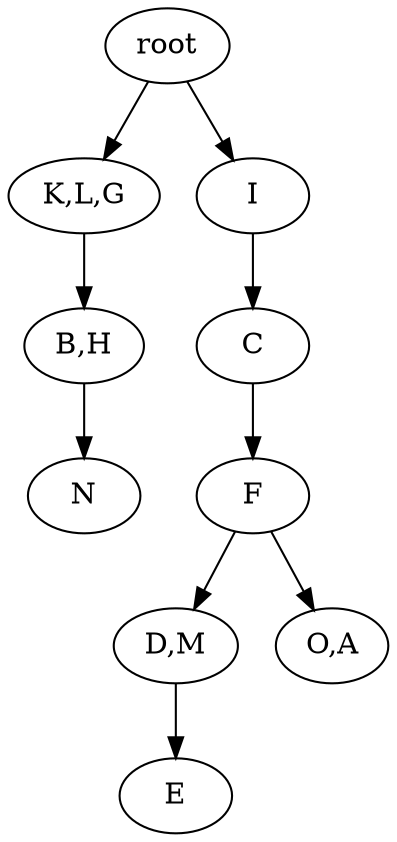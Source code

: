 strict digraph G {
	graph [name=G];
	0	 [label=root];
	3	 [label="K,L,G"];
	0 -> 3;
	1	 [label=I];
	0 -> 1;
	4	 [label="B,H"];
	3 -> 4;
	6	 [label=N];
	4 -> 6;
	2	 [label=C];
	7	 [label=F];
	2 -> 7;
	9	 [label="D,M"];
	10	 [label=E];
	9 -> 10;
	7 -> 9;
	8	 [label="O,A"];
	7 -> 8;
	1 -> 2;
}
